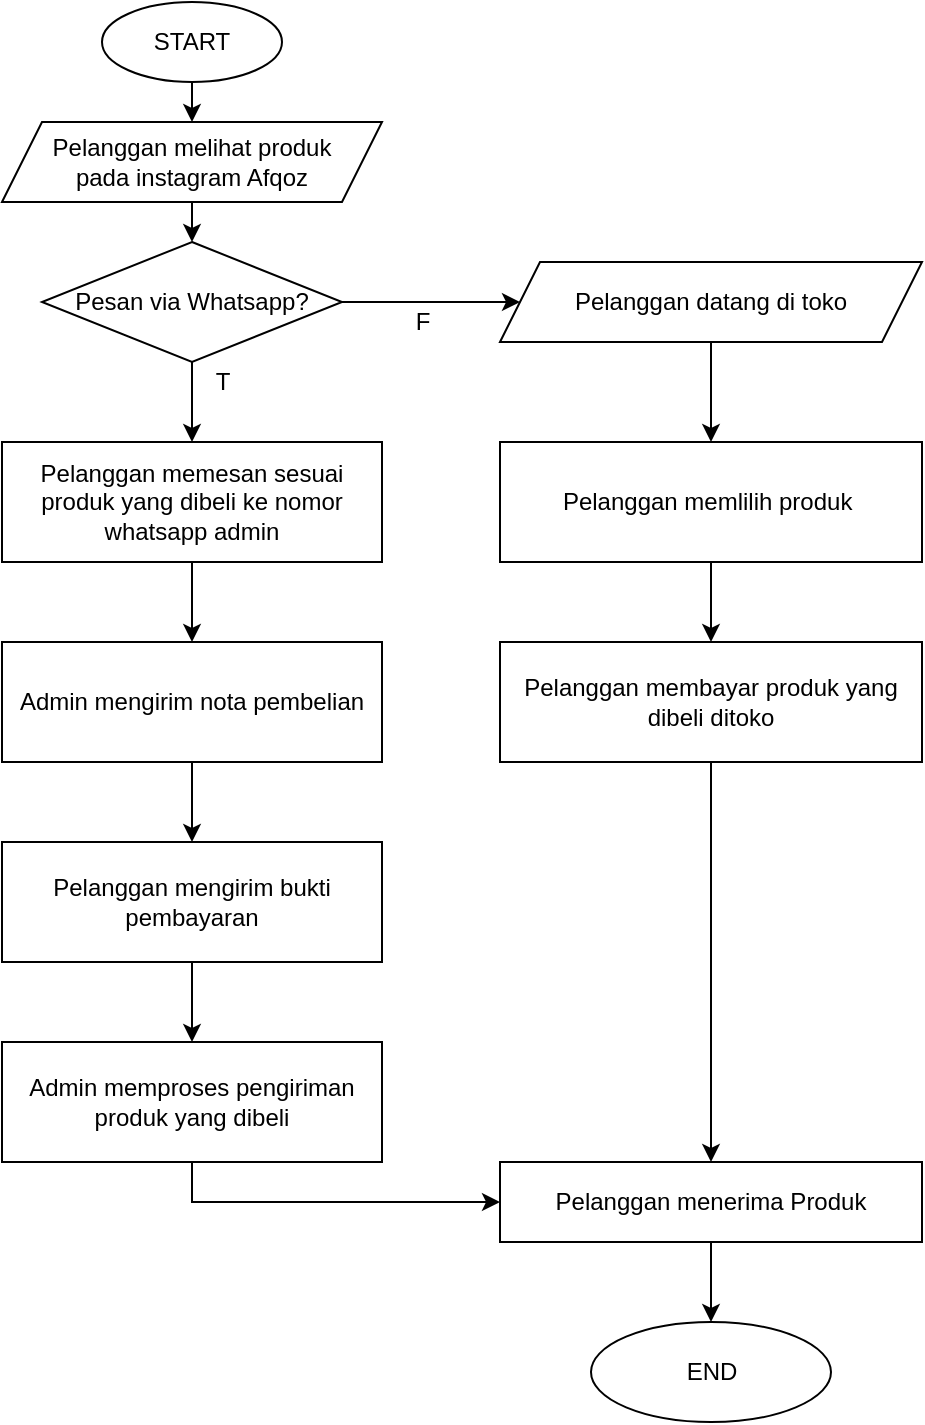 <mxfile version="14.2.7" type="github">
  <diagram id="iqiv3-eUTk3-3cMOA62e" name="Page-1">
    <mxGraphModel dx="1304" dy="579" grid="1" gridSize="10" guides="1" tooltips="1" connect="1" arrows="1" fold="1" page="1" pageScale="1" pageWidth="827" pageHeight="1169" math="0" shadow="0">
      <root>
        <mxCell id="0" />
        <mxCell id="1" parent="0" />
        <mxCell id="ify4IsPZyBRffTTEuYDL-7" style="edgeStyle=orthogonalEdgeStyle;rounded=0;orthogonalLoop=1;jettySize=auto;html=1;exitX=0.5;exitY=1;exitDx=0;exitDy=0;entryX=0.5;entryY=0;entryDx=0;entryDy=0;" edge="1" parent="1" source="ify4IsPZyBRffTTEuYDL-1" target="ify4IsPZyBRffTTEuYDL-2">
          <mxGeometry relative="1" as="geometry" />
        </mxCell>
        <mxCell id="ify4IsPZyBRffTTEuYDL-1" value="START" style="ellipse;whiteSpace=wrap;html=1;" vertex="1" parent="1">
          <mxGeometry x="120" y="20" width="90" height="40" as="geometry" />
        </mxCell>
        <mxCell id="ify4IsPZyBRffTTEuYDL-8" style="edgeStyle=orthogonalEdgeStyle;rounded=0;orthogonalLoop=1;jettySize=auto;html=1;exitX=0.5;exitY=1;exitDx=0;exitDy=0;entryX=0.5;entryY=0;entryDx=0;entryDy=0;" edge="1" parent="1" source="ify4IsPZyBRffTTEuYDL-2" target="ify4IsPZyBRffTTEuYDL-4">
          <mxGeometry relative="1" as="geometry" />
        </mxCell>
        <mxCell id="ify4IsPZyBRffTTEuYDL-2" value="Pelanggan melihat produk&lt;br&gt;pada instagram Afqoz" style="shape=parallelogram;perimeter=parallelogramPerimeter;whiteSpace=wrap;html=1;fixedSize=1;" vertex="1" parent="1">
          <mxGeometry x="70" y="80" width="190" height="40" as="geometry" />
        </mxCell>
        <mxCell id="ify4IsPZyBRffTTEuYDL-19" style="edgeStyle=orthogonalEdgeStyle;rounded=0;orthogonalLoop=1;jettySize=auto;html=1;entryX=0.5;entryY=0;entryDx=0;entryDy=0;" edge="1" parent="1" source="ify4IsPZyBRffTTEuYDL-3" target="ify4IsPZyBRffTTEuYDL-16">
          <mxGeometry relative="1" as="geometry" />
        </mxCell>
        <mxCell id="ify4IsPZyBRffTTEuYDL-3" value="Pelanggan memesan sesuai produk yang dibeli ke nomor whatsapp admin" style="rounded=0;whiteSpace=wrap;html=1;" vertex="1" parent="1">
          <mxGeometry x="70" y="240" width="190" height="60" as="geometry" />
        </mxCell>
        <mxCell id="ify4IsPZyBRffTTEuYDL-15" style="edgeStyle=orthogonalEdgeStyle;rounded=0;orthogonalLoop=1;jettySize=auto;html=1;entryX=0.5;entryY=0;entryDx=0;entryDy=0;" edge="1" parent="1" source="ify4IsPZyBRffTTEuYDL-4" target="ify4IsPZyBRffTTEuYDL-3">
          <mxGeometry relative="1" as="geometry" />
        </mxCell>
        <mxCell id="ify4IsPZyBRffTTEuYDL-26" style="edgeStyle=orthogonalEdgeStyle;rounded=0;orthogonalLoop=1;jettySize=auto;html=1;entryX=0;entryY=0.5;entryDx=0;entryDy=0;" edge="1" parent="1" source="ify4IsPZyBRffTTEuYDL-4" target="ify4IsPZyBRffTTEuYDL-22">
          <mxGeometry relative="1" as="geometry" />
        </mxCell>
        <mxCell id="ify4IsPZyBRffTTEuYDL-4" value="Pesan via Whatsapp?" style="rhombus;whiteSpace=wrap;html=1;" vertex="1" parent="1">
          <mxGeometry x="90" y="140" width="150" height="60" as="geometry" />
        </mxCell>
        <mxCell id="ify4IsPZyBRffTTEuYDL-10" value="T" style="text;html=1;align=center;verticalAlign=middle;resizable=0;points=[];autosize=1;" vertex="1" parent="1">
          <mxGeometry x="170" y="200" width="20" height="20" as="geometry" />
        </mxCell>
        <mxCell id="ify4IsPZyBRffTTEuYDL-11" value="F" style="text;html=1;align=center;verticalAlign=middle;resizable=0;points=[];autosize=1;" vertex="1" parent="1">
          <mxGeometry x="270" y="170" width="20" height="20" as="geometry" />
        </mxCell>
        <mxCell id="ify4IsPZyBRffTTEuYDL-20" style="edgeStyle=orthogonalEdgeStyle;rounded=0;orthogonalLoop=1;jettySize=auto;html=1;entryX=0.5;entryY=0;entryDx=0;entryDy=0;" edge="1" parent="1" source="ify4IsPZyBRffTTEuYDL-16" target="ify4IsPZyBRffTTEuYDL-17">
          <mxGeometry relative="1" as="geometry" />
        </mxCell>
        <mxCell id="ify4IsPZyBRffTTEuYDL-16" value="Admin mengirim nota pembelian" style="rounded=0;whiteSpace=wrap;html=1;" vertex="1" parent="1">
          <mxGeometry x="70" y="340" width="190" height="60" as="geometry" />
        </mxCell>
        <mxCell id="ify4IsPZyBRffTTEuYDL-21" style="edgeStyle=orthogonalEdgeStyle;rounded=0;orthogonalLoop=1;jettySize=auto;html=1;entryX=0.5;entryY=0;entryDx=0;entryDy=0;" edge="1" parent="1" source="ify4IsPZyBRffTTEuYDL-17" target="ify4IsPZyBRffTTEuYDL-18">
          <mxGeometry relative="1" as="geometry" />
        </mxCell>
        <mxCell id="ify4IsPZyBRffTTEuYDL-17" value="Pelanggan mengirim bukti pembayaran" style="rounded=0;whiteSpace=wrap;html=1;" vertex="1" parent="1">
          <mxGeometry x="70" y="440" width="190" height="60" as="geometry" />
        </mxCell>
        <mxCell id="ify4IsPZyBRffTTEuYDL-31" style="edgeStyle=orthogonalEdgeStyle;rounded=0;orthogonalLoop=1;jettySize=auto;html=1;entryX=0;entryY=0.5;entryDx=0;entryDy=0;" edge="1" parent="1" source="ify4IsPZyBRffTTEuYDL-18" target="ify4IsPZyBRffTTEuYDL-29">
          <mxGeometry relative="1" as="geometry">
            <Array as="points">
              <mxPoint x="165" y="620" />
            </Array>
          </mxGeometry>
        </mxCell>
        <mxCell id="ify4IsPZyBRffTTEuYDL-18" value="Admin memproses pengiriman produk yang dibeli" style="rounded=0;whiteSpace=wrap;html=1;" vertex="1" parent="1">
          <mxGeometry x="70" y="540" width="190" height="60" as="geometry" />
        </mxCell>
        <mxCell id="ify4IsPZyBRffTTEuYDL-27" style="edgeStyle=orthogonalEdgeStyle;rounded=0;orthogonalLoop=1;jettySize=auto;html=1;entryX=0.5;entryY=0;entryDx=0;entryDy=0;" edge="1" parent="1" source="ify4IsPZyBRffTTEuYDL-22" target="ify4IsPZyBRffTTEuYDL-24">
          <mxGeometry relative="1" as="geometry" />
        </mxCell>
        <mxCell id="ify4IsPZyBRffTTEuYDL-22" value="Pelanggan datang di toko" style="shape=parallelogram;perimeter=parallelogramPerimeter;whiteSpace=wrap;html=1;fixedSize=1;" vertex="1" parent="1">
          <mxGeometry x="319" y="150" width="211" height="40" as="geometry" />
        </mxCell>
        <mxCell id="ify4IsPZyBRffTTEuYDL-28" style="edgeStyle=orthogonalEdgeStyle;rounded=0;orthogonalLoop=1;jettySize=auto;html=1;entryX=0.5;entryY=0;entryDx=0;entryDy=0;" edge="1" parent="1" source="ify4IsPZyBRffTTEuYDL-24" target="ify4IsPZyBRffTTEuYDL-25">
          <mxGeometry relative="1" as="geometry" />
        </mxCell>
        <mxCell id="ify4IsPZyBRffTTEuYDL-24" value="Pelanggan memlilih produk&amp;nbsp;" style="rounded=0;whiteSpace=wrap;html=1;" vertex="1" parent="1">
          <mxGeometry x="319" y="240" width="211" height="60" as="geometry" />
        </mxCell>
        <mxCell id="ify4IsPZyBRffTTEuYDL-30" style="edgeStyle=orthogonalEdgeStyle;rounded=0;orthogonalLoop=1;jettySize=auto;html=1;" edge="1" parent="1" source="ify4IsPZyBRffTTEuYDL-25" target="ify4IsPZyBRffTTEuYDL-29">
          <mxGeometry relative="1" as="geometry" />
        </mxCell>
        <mxCell id="ify4IsPZyBRffTTEuYDL-25" value="Pelanggan membayar produk yang dibeli ditoko" style="rounded=0;whiteSpace=wrap;html=1;" vertex="1" parent="1">
          <mxGeometry x="319" y="340" width="211" height="60" as="geometry" />
        </mxCell>
        <mxCell id="ify4IsPZyBRffTTEuYDL-33" style="edgeStyle=orthogonalEdgeStyle;rounded=0;orthogonalLoop=1;jettySize=auto;html=1;entryX=0.5;entryY=0;entryDx=0;entryDy=0;" edge="1" parent="1" source="ify4IsPZyBRffTTEuYDL-29" target="ify4IsPZyBRffTTEuYDL-32">
          <mxGeometry relative="1" as="geometry" />
        </mxCell>
        <mxCell id="ify4IsPZyBRffTTEuYDL-29" value="Pelanggan menerima Produk" style="rounded=0;whiteSpace=wrap;html=1;" vertex="1" parent="1">
          <mxGeometry x="319" y="600" width="211" height="40" as="geometry" />
        </mxCell>
        <mxCell id="ify4IsPZyBRffTTEuYDL-32" value="END" style="ellipse;whiteSpace=wrap;html=1;" vertex="1" parent="1">
          <mxGeometry x="364.5" y="680" width="120" height="50" as="geometry" />
        </mxCell>
      </root>
    </mxGraphModel>
  </diagram>
</mxfile>
